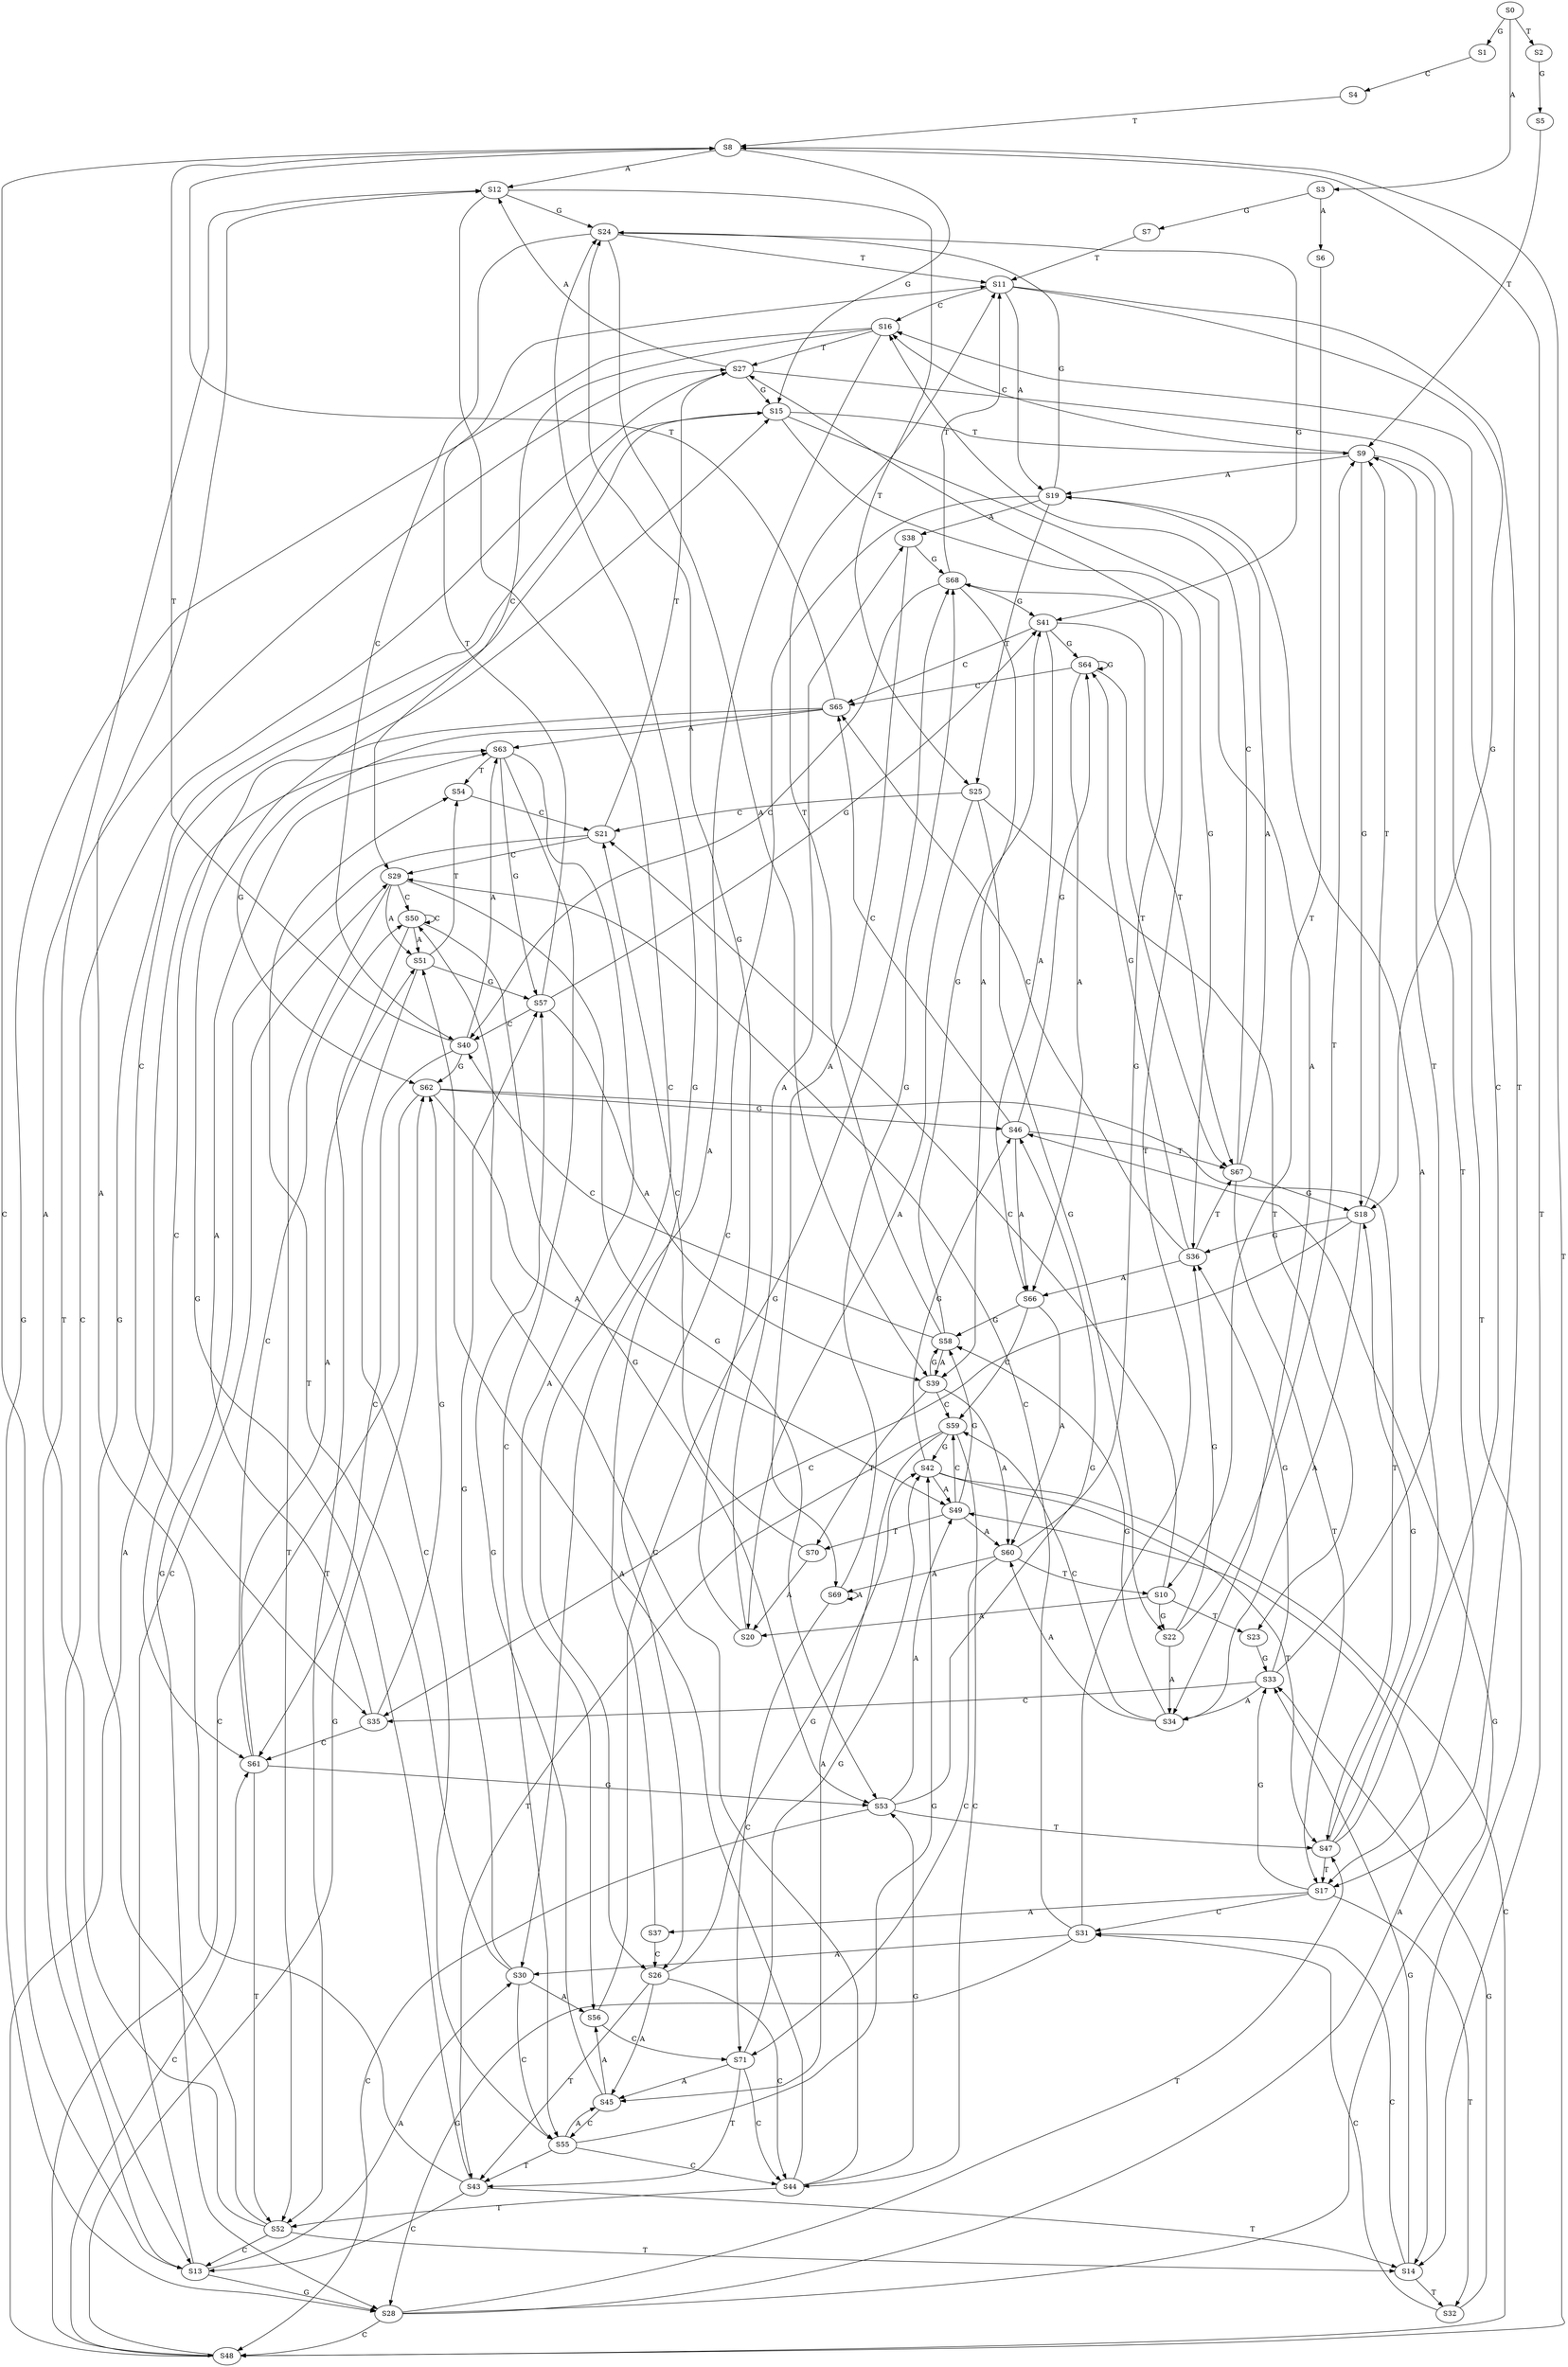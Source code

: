 strict digraph  {
	S0 -> S1 [ label = G ];
	S0 -> S2 [ label = T ];
	S0 -> S3 [ label = A ];
	S1 -> S4 [ label = C ];
	S2 -> S5 [ label = G ];
	S3 -> S6 [ label = A ];
	S3 -> S7 [ label = G ];
	S4 -> S8 [ label = T ];
	S5 -> S9 [ label = T ];
	S6 -> S10 [ label = T ];
	S7 -> S11 [ label = T ];
	S8 -> S12 [ label = A ];
	S8 -> S13 [ label = C ];
	S8 -> S14 [ label = T ];
	S8 -> S15 [ label = G ];
	S9 -> S16 [ label = C ];
	S9 -> S17 [ label = T ];
	S9 -> S18 [ label = G ];
	S9 -> S19 [ label = A ];
	S10 -> S20 [ label = A ];
	S10 -> S21 [ label = C ];
	S10 -> S22 [ label = G ];
	S10 -> S23 [ label = T ];
	S11 -> S19 [ label = A ];
	S11 -> S16 [ label = C ];
	S11 -> S18 [ label = G ];
	S11 -> S17 [ label = T ];
	S12 -> S24 [ label = G ];
	S12 -> S25 [ label = T ];
	S12 -> S26 [ label = C ];
	S13 -> S27 [ label = T ];
	S13 -> S28 [ label = G ];
	S13 -> S29 [ label = C ];
	S13 -> S30 [ label = A ];
	S14 -> S31 [ label = C ];
	S14 -> S32 [ label = T ];
	S14 -> S33 [ label = G ];
	S15 -> S34 [ label = A ];
	S15 -> S35 [ label = C ];
	S15 -> S36 [ label = G ];
	S15 -> S9 [ label = T ];
	S16 -> S27 [ label = T ];
	S16 -> S28 [ label = G ];
	S16 -> S30 [ label = A ];
	S16 -> S29 [ label = C ];
	S17 -> S31 [ label = C ];
	S17 -> S33 [ label = G ];
	S17 -> S37 [ label = A ];
	S17 -> S32 [ label = T ];
	S18 -> S9 [ label = T ];
	S18 -> S36 [ label = G ];
	S18 -> S34 [ label = A ];
	S18 -> S35 [ label = C ];
	S19 -> S25 [ label = T ];
	S19 -> S24 [ label = G ];
	S19 -> S38 [ label = A ];
	S19 -> S26 [ label = C ];
	S20 -> S24 [ label = G ];
	S20 -> S38 [ label = A ];
	S21 -> S29 [ label = C ];
	S21 -> S28 [ label = G ];
	S21 -> S27 [ label = T ];
	S22 -> S36 [ label = G ];
	S22 -> S34 [ label = A ];
	S22 -> S9 [ label = T ];
	S23 -> S33 [ label = G ];
	S24 -> S11 [ label = T ];
	S24 -> S39 [ label = A ];
	S24 -> S40 [ label = C ];
	S24 -> S41 [ label = G ];
	S25 -> S21 [ label = C ];
	S25 -> S20 [ label = A ];
	S25 -> S23 [ label = T ];
	S25 -> S22 [ label = G ];
	S26 -> S42 [ label = G ];
	S26 -> S43 [ label = T ];
	S26 -> S44 [ label = C ];
	S26 -> S45 [ label = A ];
	S27 -> S15 [ label = G ];
	S27 -> S13 [ label = C ];
	S27 -> S12 [ label = A ];
	S27 -> S14 [ label = T ];
	S28 -> S46 [ label = G ];
	S28 -> S47 [ label = T ];
	S28 -> S48 [ label = C ];
	S28 -> S49 [ label = A ];
	S29 -> S50 [ label = C ];
	S29 -> S51 [ label = A ];
	S29 -> S52 [ label = T ];
	S29 -> S53 [ label = G ];
	S30 -> S54 [ label = T ];
	S30 -> S55 [ label = C ];
	S30 -> S56 [ label = A ];
	S30 -> S57 [ label = G ];
	S31 -> S30 [ label = A ];
	S31 -> S29 [ label = C ];
	S31 -> S28 [ label = G ];
	S31 -> S27 [ label = T ];
	S32 -> S33 [ label = G ];
	S32 -> S31 [ label = C ];
	S33 -> S36 [ label = G ];
	S33 -> S35 [ label = C ];
	S33 -> S9 [ label = T ];
	S33 -> S34 [ label = A ];
	S34 -> S58 [ label = G ];
	S34 -> S59 [ label = C ];
	S34 -> S60 [ label = A ];
	S35 -> S61 [ label = C ];
	S35 -> S62 [ label = G ];
	S35 -> S63 [ label = A ];
	S36 -> S64 [ label = G ];
	S36 -> S65 [ label = C ];
	S36 -> S66 [ label = A ];
	S36 -> S67 [ label = T ];
	S37 -> S26 [ label = C ];
	S37 -> S24 [ label = G ];
	S38 -> S68 [ label = G ];
	S38 -> S69 [ label = A ];
	S39 -> S60 [ label = A ];
	S39 -> S59 [ label = C ];
	S39 -> S70 [ label = T ];
	S39 -> S58 [ label = G ];
	S40 -> S61 [ label = C ];
	S40 -> S63 [ label = A ];
	S40 -> S62 [ label = G ];
	S40 -> S8 [ label = T ];
	S41 -> S66 [ label = A ];
	S41 -> S64 [ label = G ];
	S41 -> S67 [ label = T ];
	S41 -> S65 [ label = C ];
	S42 -> S46 [ label = G ];
	S42 -> S49 [ label = A ];
	S42 -> S47 [ label = T ];
	S42 -> S48 [ label = C ];
	S43 -> S12 [ label = A ];
	S43 -> S13 [ label = C ];
	S43 -> S14 [ label = T ];
	S43 -> S15 [ label = G ];
	S44 -> S50 [ label = C ];
	S44 -> S51 [ label = A ];
	S44 -> S52 [ label = T ];
	S44 -> S53 [ label = G ];
	S45 -> S57 [ label = G ];
	S45 -> S55 [ label = C ];
	S45 -> S56 [ label = A ];
	S46 -> S66 [ label = A ];
	S46 -> S64 [ label = G ];
	S46 -> S65 [ label = C ];
	S46 -> S67 [ label = T ];
	S47 -> S16 [ label = C ];
	S47 -> S19 [ label = A ];
	S47 -> S18 [ label = G ];
	S47 -> S17 [ label = T ];
	S48 -> S62 [ label = G ];
	S48 -> S8 [ label = T ];
	S48 -> S61 [ label = C ];
	S48 -> S63 [ label = A ];
	S49 -> S60 [ label = A ];
	S49 -> S59 [ label = C ];
	S49 -> S58 [ label = G ];
	S49 -> S70 [ label = T ];
	S50 -> S53 [ label = G ];
	S50 -> S50 [ label = C ];
	S50 -> S51 [ label = A ];
	S50 -> S52 [ label = T ];
	S51 -> S57 [ label = G ];
	S51 -> S54 [ label = T ];
	S51 -> S55 [ label = C ];
	S52 -> S15 [ label = G ];
	S52 -> S13 [ label = C ];
	S52 -> S14 [ label = T ];
	S52 -> S12 [ label = A ];
	S53 -> S49 [ label = A ];
	S53 -> S46 [ label = G ];
	S53 -> S47 [ label = T ];
	S53 -> S48 [ label = C ];
	S54 -> S21 [ label = C ];
	S55 -> S43 [ label = T ];
	S55 -> S44 [ label = C ];
	S55 -> S45 [ label = A ];
	S55 -> S42 [ label = G ];
	S56 -> S68 [ label = G ];
	S56 -> S71 [ label = C ];
	S57 -> S41 [ label = G ];
	S57 -> S11 [ label = T ];
	S57 -> S39 [ label = A ];
	S57 -> S40 [ label = C ];
	S58 -> S11 [ label = T ];
	S58 -> S41 [ label = G ];
	S58 -> S39 [ label = A ];
	S58 -> S40 [ label = C ];
	S59 -> S43 [ label = T ];
	S59 -> S42 [ label = G ];
	S59 -> S44 [ label = C ];
	S59 -> S45 [ label = A ];
	S60 -> S10 [ label = T ];
	S60 -> S71 [ label = C ];
	S60 -> S69 [ label = A ];
	S60 -> S68 [ label = G ];
	S61 -> S53 [ label = G ];
	S61 -> S51 [ label = A ];
	S61 -> S52 [ label = T ];
	S61 -> S50 [ label = C ];
	S62 -> S46 [ label = G ];
	S62 -> S49 [ label = A ];
	S62 -> S47 [ label = T ];
	S62 -> S48 [ label = C ];
	S63 -> S57 [ label = G ];
	S63 -> S55 [ label = C ];
	S63 -> S56 [ label = A ];
	S63 -> S54 [ label = T ];
	S64 -> S67 [ label = T ];
	S64 -> S65 [ label = C ];
	S64 -> S64 [ label = G ];
	S64 -> S66 [ label = A ];
	S65 -> S8 [ label = T ];
	S65 -> S61 [ label = C ];
	S65 -> S63 [ label = A ];
	S65 -> S62 [ label = G ];
	S66 -> S60 [ label = A ];
	S66 -> S58 [ label = G ];
	S66 -> S59 [ label = C ];
	S67 -> S19 [ label = A ];
	S67 -> S16 [ label = C ];
	S67 -> S18 [ label = G ];
	S67 -> S17 [ label = T ];
	S68 -> S11 [ label = T ];
	S68 -> S39 [ label = A ];
	S68 -> S40 [ label = C ];
	S68 -> S41 [ label = G ];
	S69 -> S68 [ label = G ];
	S69 -> S71 [ label = C ];
	S69 -> S69 [ label = A ];
	S70 -> S20 [ label = A ];
	S70 -> S21 [ label = C ];
	S71 -> S45 [ label = A ];
	S71 -> S44 [ label = C ];
	S71 -> S42 [ label = G ];
	S71 -> S43 [ label = T ];
}
